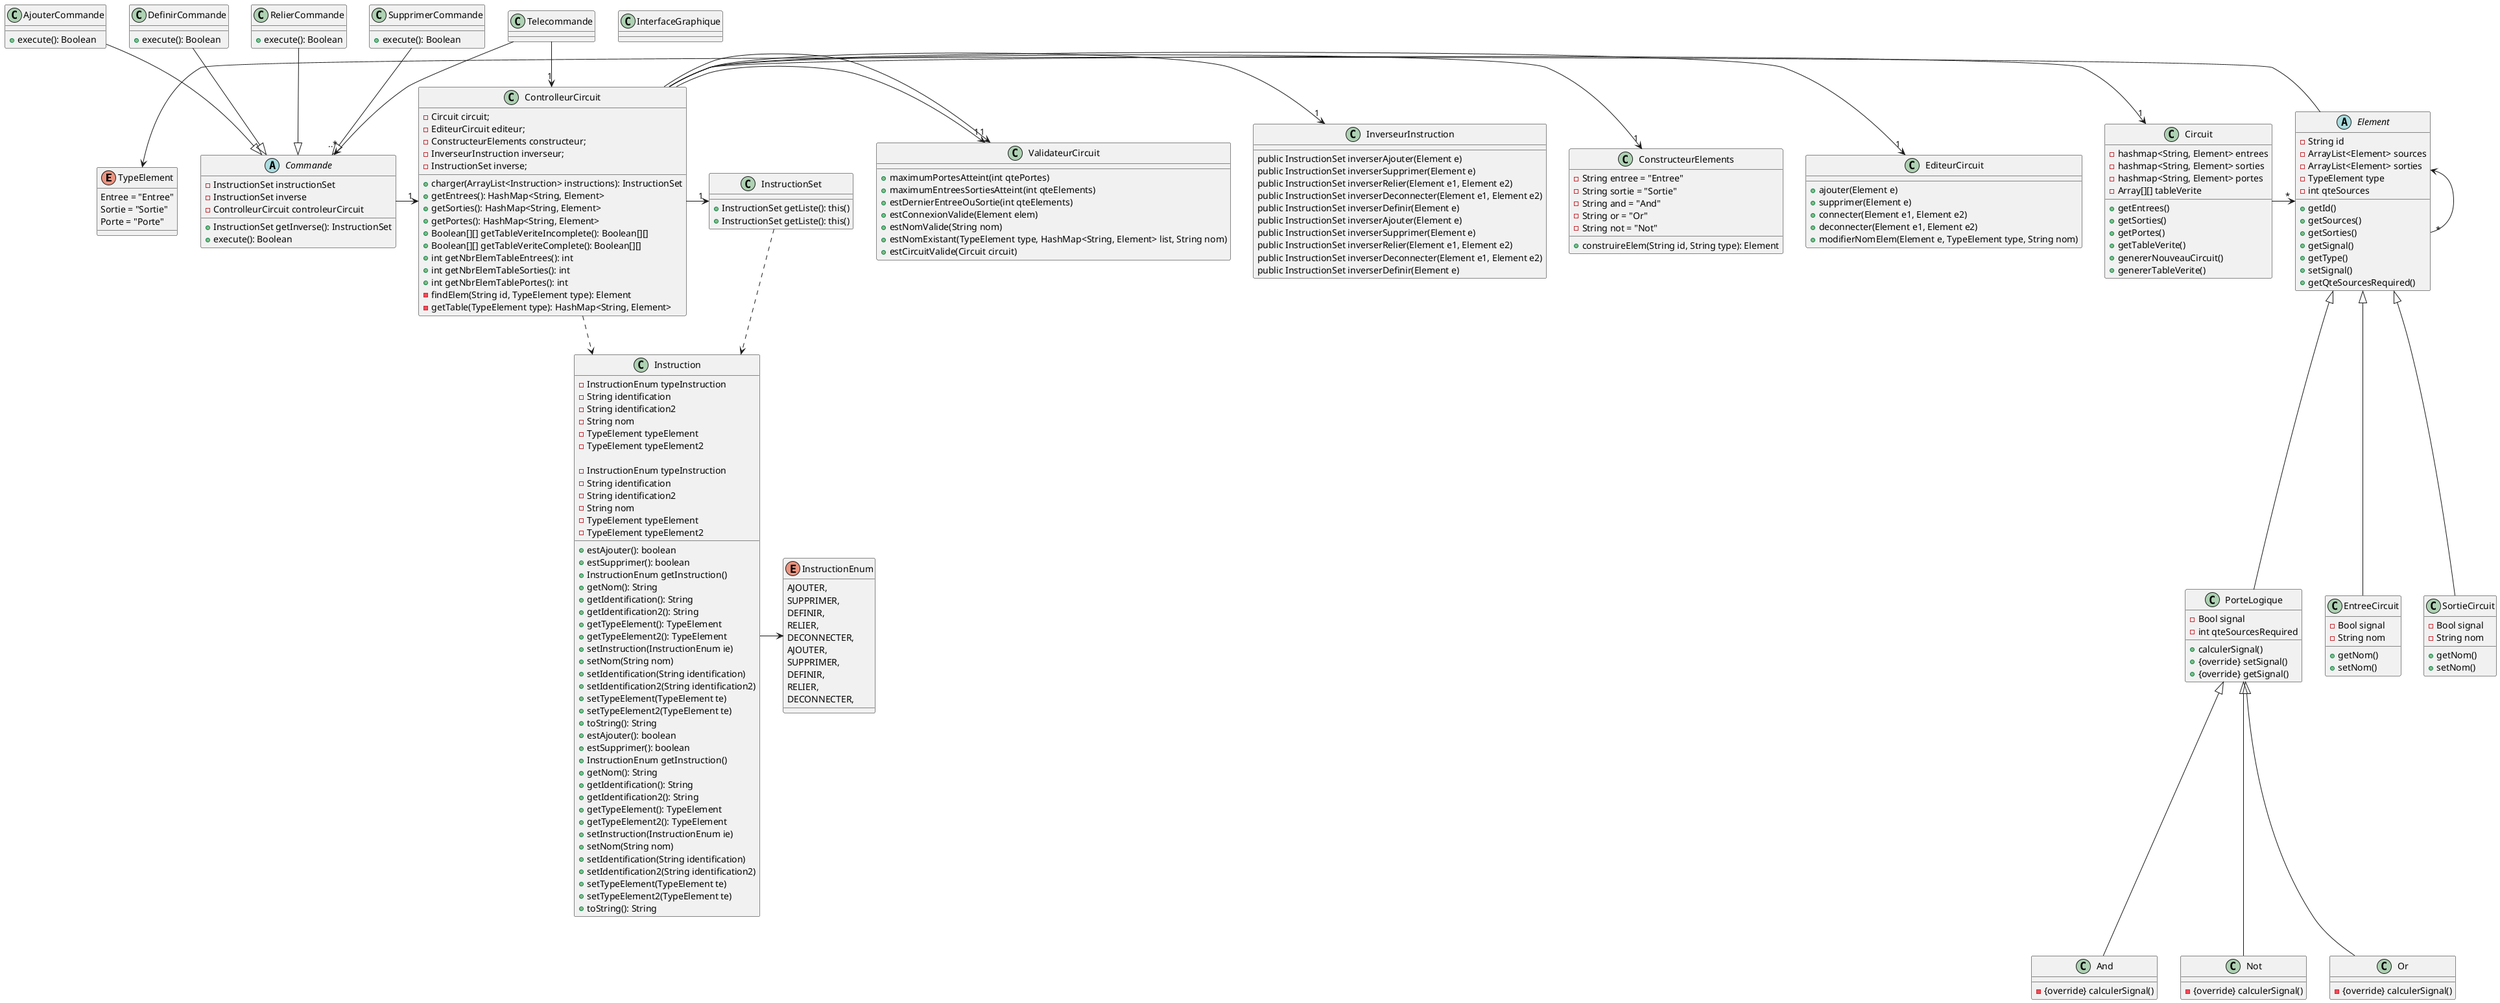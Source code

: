 @startuml
enum TypeElement {
    Entree = "Entree"
    Sortie = "Sortie"
    Porte = "Porte"
}

class Circuit {
    -hashmap<String, Element> entrees
    -hashmap<String, Element> sorties
    -hashmap<String, Element> portes
    -Array[][] tableVerite
    +getEntrees()
    +getSorties()
    +getPortes()
    +getTableVerite()
    +genererNouveauCircuit()
    +genererTableVerite()
}

abstract class Element {
    -String id
    -ArrayList<Element> sources
    -ArrayList<Element> sorties
    -TypeElement type
    -int qteSources
    +getId()
    +getSources()
    +getSorties()
    +getSignal()
    +getType()
    +setSignal()
    +getQteSourcesRequired()
}

class EntreeCircuit {
    -Bool signal
    -String nom
    +getNom()
    +setNom()
}

class SortieCircuit {
    -Bool signal
    -String nom
    +getNom()
    +setNom()
}

class PorteLogique {
    -Bool signal
    -int qteSourcesRequired
    +calculerSignal()
    +{override} setSignal()
    +{override} getSignal()
}

class And {
    -{override} calculerSignal()
}

class Not {
    -{override} calculerSignal()
}

class Or {
    -{override} calculerSignal()
}

class EditeurCircuit {
    +ajouter(Element e)
    +supprimer(Element e)
    +connecter(Element e1, Element e2)
    +deconnecter(Element e1, Element e2)
    +modifierNomElem(Element e, TypeElement type, String nom)
}

class ConstructeurElements {
    -String entree = "Entree"
    -String sortie = "Sortie"
    -String and = "And"
    -String or = "Or"
    -String not = "Not"

    +construireElem(String id, String type): Element
}

class ValidateurCircuit {
	+maximumPortesAtteint(int qtePortes)
	+maximumEntreesSortiesAtteint(int qteElements)
	+estDernierEntreeOuSortie(int qteElements)
	+estConnexionValide(Element elem)
	+estNomValide(String nom)
	+estNomExistant(TypeElement type, HashMap<String, Element> list, String nom)
	+estCircuitValide(Circuit circuit)

}

class ControlleurCircuit {
	-Circuit circuit;
    -EditeurCircuit editeur;
    -ConstructeurElements constructeur;
    -InverseurInstruction inverseur;
    -InstructionSet inverse;

	+charger(ArrayList<Instruction> instructions): InstructionSet
	+getEntrees(): HashMap<String, Element>
	+getSorties(): HashMap<String, Element>
	+getPortes(): HashMap<String, Element>
	+Boolean[][] getTableVeriteIncomplete(): Boolean[][]
	+Boolean[][] getTableVeriteComplete(): Boolean[][]
	+int getNbrElemTableEntrees(): int
	+int getNbrElemTableSorties(): int
	+int getNbrElemTablePortes(): int
	-findElem(String id, TypeElement type): Element
	-getTable(TypeElement type): HashMap<String, Element>
}

class InverseurInstruction {
	public InstructionSet inverserAjouter(Element e)
	public InstructionSet inverserSupprimer(Element e)
	public InstructionSet inverserRelier(Element e1, Element e2)
	public InstructionSet inverserDeconnecter(Element e1, Element e2)
	public InstructionSet inverserDefinir(Element e)
}

class Instruction {
	-InstructionEnum typeInstruction
    -String identification
    -String identification2
    -String nom
    -TypeElement typeElement
    -TypeElement typeElement2

	+estAjouter(): boolean
	+estSupprimer(): boolean
	+InstructionEnum getInstruction()
	+getNom(): String
	+getIdentification(): String
	+getIdentification2(): String
	+getTypeElement(): TypeElement
	+getTypeElement2(): TypeElement
	+setInstruction(InstructionEnum ie)
    +setNom(String nom)
    +setIdentification(String identification)
    +setIdentification2(String identification2)
    +setTypeElement(TypeElement te)
    +setTypeElement2(TypeElement te)
	+toString(): String
}

enum InstructionEnum {
    AJOUTER,
    SUPPRIMER,
    DEFINIR,
    RELIER,
    DECONNECTER,
}

class InstructionSet{
	+InstructionSet getListe(): this()
}

class InverseurInstruction {
	public InstructionSet inverserAjouter(Element e)
	public InstructionSet inverserSupprimer(Element e)
	public InstructionSet inverserRelier(Element e1, Element e2)
	public InstructionSet inverserDeconnecter(Element e1, Element e2)
	public InstructionSet inverserDefinir(Element e)
}

class Instruction {
	-InstructionEnum typeInstruction
    -String identification
    -String identification2
    -String nom
    -TypeElement typeElement
    -TypeElement typeElement2

	+estAjouter(): boolean
	+estSupprimer(): boolean
	+InstructionEnum getInstruction()
	+getNom(): String
	+getIdentification(): String
	+getIdentification2(): String
	+getTypeElement(): TypeElement
	+getTypeElement2(): TypeElement
	+setInstruction(InstructionEnum ie)
    +setNom(String nom)
    +setIdentification(String identification)
    +setIdentification2(String identification2)
    +setTypeElement(TypeElement te)
    +setTypeElement2(TypeElement te)
	+toString(): String
}

enum InstructionEnum {
    AJOUTER,
    SUPPRIMER,
    DEFINIR,
    RELIER,
    DECONNECTER,
}

class InstructionSet{
	+InstructionSet getListe(): this()
}

abstract class Commande {
     -InstructionSet instructionSet
     -InstructionSet inverse
     -ControlleurCircuit controleurCircuit

     +InstructionSet getInverse(): InstructionSet
     +execute(): Boolean
}

class AjouterCommande {
    +execute(): Boolean
}

class DefinirCommande {
    +execute(): Boolean
}

class RelierCommande {
    +execute(): Boolean
}

class SupprimerCommande {
    +execute(): Boolean
}

class InterfaceGraphique {}

Element <- "*"Element
Element <|-- EntreeCircuit
Element <|-- SortieCircuit
Element <|-- PorteLogique
TypeElement <- Element
PorteLogique <|-- And
PorteLogique <|-- Not
PorteLogique <|-- Or
Circuit ->"*"Element

ControlleurCircuit -> "1"EditeurCircuit
ControlleurCircuit -> "1"ConstructeurElements
ControlleurCircuit -> "1"Circuit
ControlleurCircuit -> "1"InverseurInstruction
ControlleurCircuit -> "1"ValidateurCircuit
ControlleurCircuit -> "1"InstructionSet
ControlleurCircuit -> "1"ValidateurCircuit
ControlleurCircuit ..> Instruction

InstructionSet ..> Instruction
Instruction -> InstructionEnum
Commande ->"1" ControlleurCircuit
Telecommande -->"..*" Commande
Telecommande ->"1" ControlleurCircuit

AjouterCommande  --|> Commande
DefinirCommande --|> Commande
RelierCommande --|> Commande
SupprimerCommande --|> Commande

@enduml